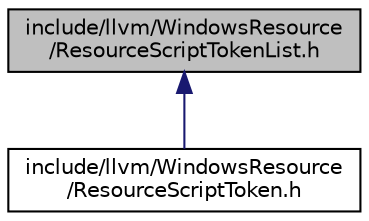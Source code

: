 digraph "include/llvm/WindowsResource/ResourceScriptTokenList.h"
{
 // LATEX_PDF_SIZE
  bgcolor="transparent";
  edge [fontname="Helvetica",fontsize="10",labelfontname="Helvetica",labelfontsize="10"];
  node [fontname="Helvetica",fontsize="10",shape=record];
  Node1 [label="include/llvm/WindowsResource\l/ResourceScriptTokenList.h",height=0.2,width=0.4,color="black", fillcolor="grey75", style="filled", fontcolor="black",tooltip=" "];
  Node1 -> Node2 [dir="back",color="midnightblue",fontsize="10",style="solid",fontname="Helvetica"];
  Node2 [label="include/llvm/WindowsResource\l/ResourceScriptToken.h",height=0.2,width=0.4,color="black",URL="$ResourceScriptToken_8h.html",tooltip=" "];
}
